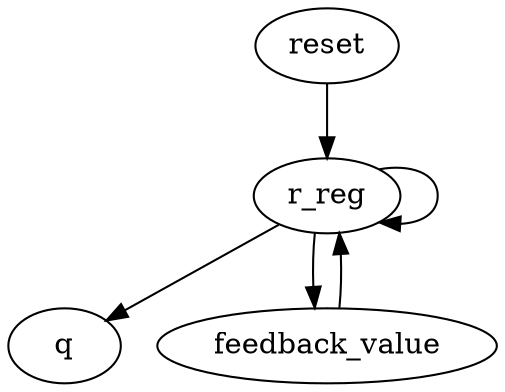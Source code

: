 digraph "" {
	r_reg -> r_reg	[weight=2.0];
	r_reg -> q	[weight=1.0];
	r_reg -> feedback_value	[weight=1.0];
	feedback_value -> r_reg	[weight=1.0];
	reset -> r_reg	[weight=3.0];
}
